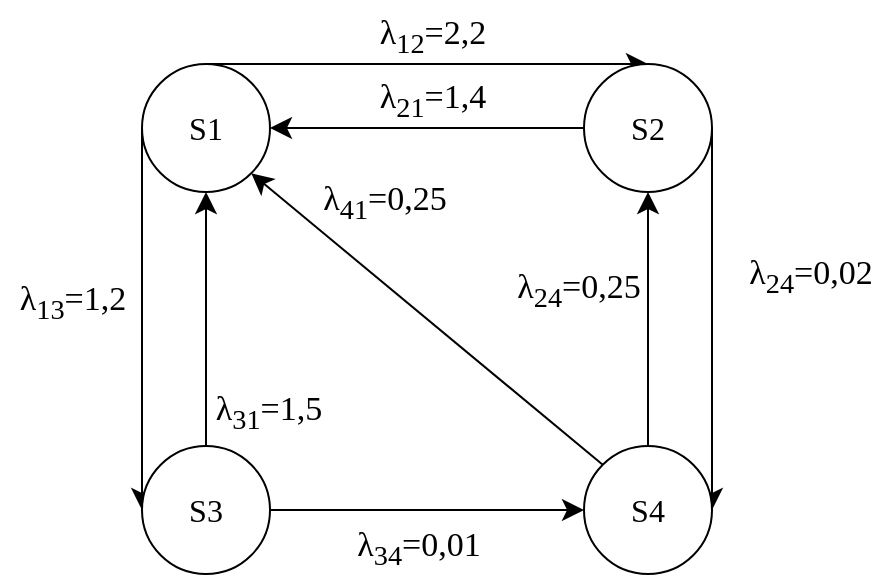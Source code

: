 <mxfile version="20.8.3" type="device"><diagram id="MtRsNZKNE-sMyG8lFnyN" name="Страница 1"><mxGraphModel dx="859" dy="1007" grid="0" gridSize="10" guides="1" tooltips="1" connect="1" arrows="1" fold="1" page="0" pageScale="1" pageWidth="827" pageHeight="1169" math="0" shadow="0"><root><mxCell id="0"/><mxCell id="1" parent="0"/><mxCell id="OUDbd6BznnD9navWi1VS-7" style="edgeStyle=none;curved=1;rounded=0;orthogonalLoop=1;jettySize=auto;html=1;exitX=0.5;exitY=0;exitDx=0;exitDy=0;entryX=0.5;entryY=0;entryDx=0;entryDy=0;fontSize=12;startSize=8;endSize=8;" edge="1" parent="1" source="OUDbd6BznnD9navWi1VS-3" target="OUDbd6BznnD9navWi1VS-4"><mxGeometry relative="1" as="geometry"/></mxCell><mxCell id="OUDbd6BznnD9navWi1VS-8" style="edgeStyle=none;curved=1;rounded=0;orthogonalLoop=1;jettySize=auto;html=1;exitX=0;exitY=0.5;exitDx=0;exitDy=0;entryX=0;entryY=0.5;entryDx=0;entryDy=0;fontSize=12;startSize=8;endSize=8;" edge="1" parent="1" source="OUDbd6BznnD9navWi1VS-3" target="OUDbd6BznnD9navWi1VS-5"><mxGeometry relative="1" as="geometry"/></mxCell><mxCell id="OUDbd6BznnD9navWi1VS-3" value="&lt;font face=&quot;Times New Roman&quot;&gt;S1&lt;/font&gt;" style="ellipse;whiteSpace=wrap;html=1;aspect=fixed;fontSize=16;" vertex="1" parent="1"><mxGeometry x="-130" y="3" width="64" height="64" as="geometry"/></mxCell><mxCell id="OUDbd6BznnD9navWi1VS-9" style="edgeStyle=none;curved=1;rounded=0;orthogonalLoop=1;jettySize=auto;html=1;exitX=0;exitY=0.5;exitDx=0;exitDy=0;entryX=1;entryY=0.5;entryDx=0;entryDy=0;fontSize=12;startSize=8;endSize=8;" edge="1" parent="1" source="OUDbd6BznnD9navWi1VS-4" target="OUDbd6BznnD9navWi1VS-3"><mxGeometry relative="1" as="geometry"/></mxCell><mxCell id="OUDbd6BznnD9navWi1VS-10" style="edgeStyle=none;curved=1;rounded=0;orthogonalLoop=1;jettySize=auto;html=1;exitX=1;exitY=0.5;exitDx=0;exitDy=0;entryX=1;entryY=0.5;entryDx=0;entryDy=0;fontSize=12;startSize=8;endSize=8;" edge="1" parent="1" source="OUDbd6BznnD9navWi1VS-4" target="OUDbd6BznnD9navWi1VS-6"><mxGeometry relative="1" as="geometry"/></mxCell><mxCell id="OUDbd6BznnD9navWi1VS-4" value="&lt;font face=&quot;Times New Roman&quot;&gt;S2&lt;/font&gt;" style="ellipse;whiteSpace=wrap;html=1;aspect=fixed;fontSize=16;" vertex="1" parent="1"><mxGeometry x="91" y="3" width="64" height="64" as="geometry"/></mxCell><mxCell id="OUDbd6BznnD9navWi1VS-11" style="edgeStyle=none;curved=1;rounded=0;orthogonalLoop=1;jettySize=auto;html=1;exitX=0.5;exitY=0;exitDx=0;exitDy=0;entryX=0.5;entryY=1;entryDx=0;entryDy=0;fontSize=12;startSize=8;endSize=8;" edge="1" parent="1" source="OUDbd6BznnD9navWi1VS-5" target="OUDbd6BznnD9navWi1VS-3"><mxGeometry relative="1" as="geometry"/></mxCell><mxCell id="OUDbd6BznnD9navWi1VS-12" style="edgeStyle=none;curved=1;rounded=0;orthogonalLoop=1;jettySize=auto;html=1;exitX=1;exitY=0.5;exitDx=0;exitDy=0;fontSize=12;startSize=8;endSize=8;" edge="1" parent="1" source="OUDbd6BznnD9navWi1VS-5" target="OUDbd6BznnD9navWi1VS-6"><mxGeometry relative="1" as="geometry"/></mxCell><mxCell id="OUDbd6BznnD9navWi1VS-5" value="&lt;font face=&quot;Times New Roman&quot;&gt;S3&lt;/font&gt;" style="ellipse;whiteSpace=wrap;html=1;aspect=fixed;fontSize=16;" vertex="1" parent="1"><mxGeometry x="-130" y="194" width="64" height="64" as="geometry"/></mxCell><mxCell id="OUDbd6BznnD9navWi1VS-13" style="edgeStyle=none;curved=1;rounded=0;orthogonalLoop=1;jettySize=auto;html=1;exitX=0;exitY=0;exitDx=0;exitDy=0;entryX=1;entryY=1;entryDx=0;entryDy=0;fontSize=12;startSize=8;endSize=8;" edge="1" parent="1" source="OUDbd6BznnD9navWi1VS-6" target="OUDbd6BznnD9navWi1VS-3"><mxGeometry relative="1" as="geometry"/></mxCell><mxCell id="OUDbd6BznnD9navWi1VS-14" style="edgeStyle=none;curved=1;rounded=0;orthogonalLoop=1;jettySize=auto;html=1;exitX=0.5;exitY=0;exitDx=0;exitDy=0;entryX=0.5;entryY=1;entryDx=0;entryDy=0;fontSize=12;startSize=8;endSize=8;" edge="1" parent="1" source="OUDbd6BznnD9navWi1VS-6" target="OUDbd6BznnD9navWi1VS-4"><mxGeometry relative="1" as="geometry"/></mxCell><mxCell id="OUDbd6BznnD9navWi1VS-6" value="&lt;font face=&quot;Times New Roman&quot;&gt;S4&lt;/font&gt;" style="ellipse;whiteSpace=wrap;html=1;aspect=fixed;fontSize=16;" vertex="1" parent="1"><mxGeometry x="91" y="194" width="64" height="64" as="geometry"/></mxCell><mxCell id="OUDbd6BznnD9navWi1VS-15" value="&lt;p style=&quot;margin: 0px; font-variant-numeric: normal; font-variant-east-asian: normal; font-variant-alternates: normal; font-kerning: auto; font-optical-sizing: auto; font-feature-settings: normal; font-variation-settings: normal; font-stretch: normal; line-height: normal; font-family: &amp;quot;Times New Roman&amp;quot;; text-align: start; font-size: 17px;&quot; class=&quot;p1&quot;&gt;λ&lt;span style=&quot;font-variant-numeric: normal; font-variant-east-asian: normal; font-variant-alternates: normal; font-kerning: auto; font-optical-sizing: auto; font-feature-settings: normal; font-variation-settings: normal; font-stretch: normal; line-height: normal;&quot; class=&quot;s1&quot;&gt;&lt;sub&gt;12&lt;/sub&gt;&lt;/span&gt;=2,2&lt;/p&gt;" style="text;html=1;align=center;verticalAlign=middle;resizable=0;points=[];autosize=1;strokeColor=none;fillColor=none;fontSize=16;" vertex="1" parent="1"><mxGeometry x="-21" y="-29" width="71" height="35" as="geometry"/></mxCell><mxCell id="OUDbd6BznnD9navWi1VS-16" value="&lt;p style=&quot;margin: 0px; font-variant-numeric: normal; font-variant-east-asian: normal; font-variant-alternates: normal; font-kerning: auto; font-optical-sizing: auto; font-feature-settings: normal; font-variation-settings: normal; font-stretch: normal; line-height: normal; font-family: &amp;quot;Times New Roman&amp;quot;; text-align: start; font-size: 17px;&quot; class=&quot;p1&quot;&gt;λ&lt;span style=&quot;font-variant-numeric: normal; font-variant-east-asian: normal; font-variant-alternates: normal; font-kerning: auto; font-optical-sizing: auto; font-feature-settings: normal; font-variation-settings: normal; font-stretch: normal; line-height: normal;&quot; class=&quot;s1&quot;&gt;&lt;sub&gt;13&lt;/sub&gt;&lt;/span&gt;=1,2&lt;/p&gt;" style="text;html=1;align=center;verticalAlign=middle;resizable=0;points=[];autosize=1;strokeColor=none;fillColor=none;fontSize=16;" vertex="1" parent="1"><mxGeometry x="-201" y="104" width="71" height="35" as="geometry"/></mxCell><mxCell id="OUDbd6BznnD9navWi1VS-17" value="&lt;p style=&quot;margin: 0px; font-variant-numeric: normal; font-variant-east-asian: normal; font-variant-alternates: normal; font-kerning: auto; font-optical-sizing: auto; font-feature-settings: normal; font-variation-settings: normal; font-stretch: normal; line-height: normal; font-family: &amp;quot;Times New Roman&amp;quot;; text-align: start; font-size: 17px;&quot; class=&quot;p1&quot;&gt;λ&lt;span style=&quot;font-variant-numeric: normal; font-variant-east-asian: normal; font-variant-alternates: normal; font-kerning: auto; font-optical-sizing: auto; font-feature-settings: normal; font-variation-settings: normal; font-stretch: normal; line-height: normal;&quot; class=&quot;s1&quot;&gt;&lt;sub&gt;31&lt;/sub&gt;&lt;/span&gt;=1,5&lt;/p&gt;" style="text;html=1;align=center;verticalAlign=middle;resizable=0;points=[];autosize=1;strokeColor=none;fillColor=none;fontSize=16;rotation=0;" vertex="1" parent="1"><mxGeometry x="-103" y="159" width="71" height="35" as="geometry"/></mxCell><mxCell id="OUDbd6BznnD9navWi1VS-18" value="&lt;p style=&quot;margin: 0px; font-variant-numeric: normal; font-variant-east-asian: normal; font-variant-alternates: normal; font-kerning: auto; font-optical-sizing: auto; font-feature-settings: normal; font-variation-settings: normal; font-stretch: normal; line-height: normal; font-family: &amp;quot;Times New Roman&amp;quot;; text-align: start; font-size: 17px;&quot; class=&quot;p1&quot;&gt;λ&lt;span style=&quot;font-variant-numeric: normal; font-variant-east-asian: normal; font-variant-alternates: normal; font-kerning: auto; font-optical-sizing: auto; font-feature-settings: normal; font-variation-settings: normal; font-stretch: normal; line-height: normal;&quot; class=&quot;s1&quot;&gt;&lt;sub&gt;21&lt;/sub&gt;&lt;/span&gt;=1,4&lt;/p&gt;" style="text;html=1;align=center;verticalAlign=middle;resizable=0;points=[];autosize=1;strokeColor=none;fillColor=none;fontSize=16;" vertex="1" parent="1"><mxGeometry x="-21" y="3" width="71" height="35" as="geometry"/></mxCell><mxCell id="OUDbd6BznnD9navWi1VS-19" value="&lt;p style=&quot;margin: 0px; font-variant-numeric: normal; font-variant-east-asian: normal; font-variant-alternates: normal; font-kerning: auto; font-optical-sizing: auto; font-feature-settings: normal; font-variation-settings: normal; font-stretch: normal; line-height: normal; font-family: &amp;quot;Times New Roman&amp;quot;; text-align: start; font-size: 17px;&quot; class=&quot;p1&quot;&gt;λ&lt;span style=&quot;font-variant-numeric: normal; font-variant-east-asian: normal; font-variant-alternates: normal; font-kerning: auto; font-optical-sizing: auto; font-feature-settings: normal; font-variation-settings: normal; font-stretch: normal; line-height: normal;&quot; class=&quot;s1&quot;&gt;&lt;sub&gt;24&lt;/sub&gt;&lt;/span&gt;=0,02&lt;/p&gt;" style="text;html=1;align=center;verticalAlign=middle;resizable=0;points=[];autosize=1;strokeColor=none;fillColor=none;fontSize=16;" vertex="1" parent="1"><mxGeometry x="164" y="91" width="80" height="35" as="geometry"/></mxCell><mxCell id="OUDbd6BznnD9navWi1VS-20" value="&lt;p style=&quot;margin: 0px; font-variant-numeric: normal; font-variant-east-asian: normal; font-variant-alternates: normal; font-kerning: auto; font-optical-sizing: auto; font-feature-settings: normal; font-variation-settings: normal; font-stretch: normal; line-height: normal; font-family: &amp;quot;Times New Roman&amp;quot;; text-align: start; font-size: 17px;&quot; class=&quot;p1&quot;&gt;λ&lt;span style=&quot;font-variant-numeric: normal; font-variant-east-asian: normal; font-variant-alternates: normal; font-kerning: auto; font-optical-sizing: auto; font-feature-settings: normal; font-variation-settings: normal; font-stretch: normal; line-height: normal;&quot; class=&quot;s1&quot;&gt;&lt;sub&gt;34&lt;/sub&gt;&lt;/span&gt;=0,01&lt;/p&gt;" style="text;html=1;align=center;verticalAlign=middle;resizable=0;points=[];autosize=1;strokeColor=none;fillColor=none;fontSize=16;" vertex="1" parent="1"><mxGeometry x="-32" y="227" width="80" height="35" as="geometry"/></mxCell><mxCell id="OUDbd6BznnD9navWi1VS-21" value="&lt;p style=&quot;margin: 0px; font-variant-numeric: normal; font-variant-east-asian: normal; font-variant-alternates: normal; font-kerning: auto; font-optical-sizing: auto; font-feature-settings: normal; font-variation-settings: normal; font-stretch: normal; line-height: normal; font-family: &amp;quot;Times New Roman&amp;quot;; text-align: start; font-size: 17px;&quot; class=&quot;p1&quot;&gt;λ&lt;span style=&quot;font-variant-numeric: normal; font-variant-east-asian: normal; font-variant-alternates: normal; font-kerning: auto; font-optical-sizing: auto; font-feature-settings: normal; font-variation-settings: normal; font-stretch: normal; line-height: normal;&quot; class=&quot;s1&quot;&gt;&lt;sub&gt;41&lt;/sub&gt;&lt;/span&gt;=0,25&lt;/p&gt;" style="text;html=1;align=center;verticalAlign=middle;resizable=0;points=[];autosize=1;strokeColor=none;fillColor=none;fontSize=16;" vertex="1" parent="1"><mxGeometry x="-49" y="54" width="80" height="35" as="geometry"/></mxCell><mxCell id="OUDbd6BznnD9navWi1VS-22" value="&lt;p style=&quot;margin: 0px; font-variant-numeric: normal; font-variant-east-asian: normal; font-variant-alternates: normal; font-kerning: auto; font-optical-sizing: auto; font-feature-settings: normal; font-variation-settings: normal; font-stretch: normal; line-height: normal; font-family: &amp;quot;Times New Roman&amp;quot;; text-align: start; font-size: 17px;&quot; class=&quot;p1&quot;&gt;λ&lt;span style=&quot;font-variant-numeric: normal; font-variant-east-asian: normal; font-variant-alternates: normal; font-kerning: auto; font-optical-sizing: auto; font-feature-settings: normal; font-variation-settings: normal; font-stretch: normal; line-height: normal;&quot; class=&quot;s1&quot;&gt;&lt;sub&gt;24&lt;/sub&gt;&lt;/span&gt;=0,25&lt;/p&gt;" style="text;html=1;align=center;verticalAlign=middle;resizable=0;points=[];autosize=1;strokeColor=none;fillColor=none;fontSize=16;" vertex="1" parent="1"><mxGeometry x="48" y="98" width="80" height="35" as="geometry"/></mxCell></root></mxGraphModel></diagram></mxfile>
